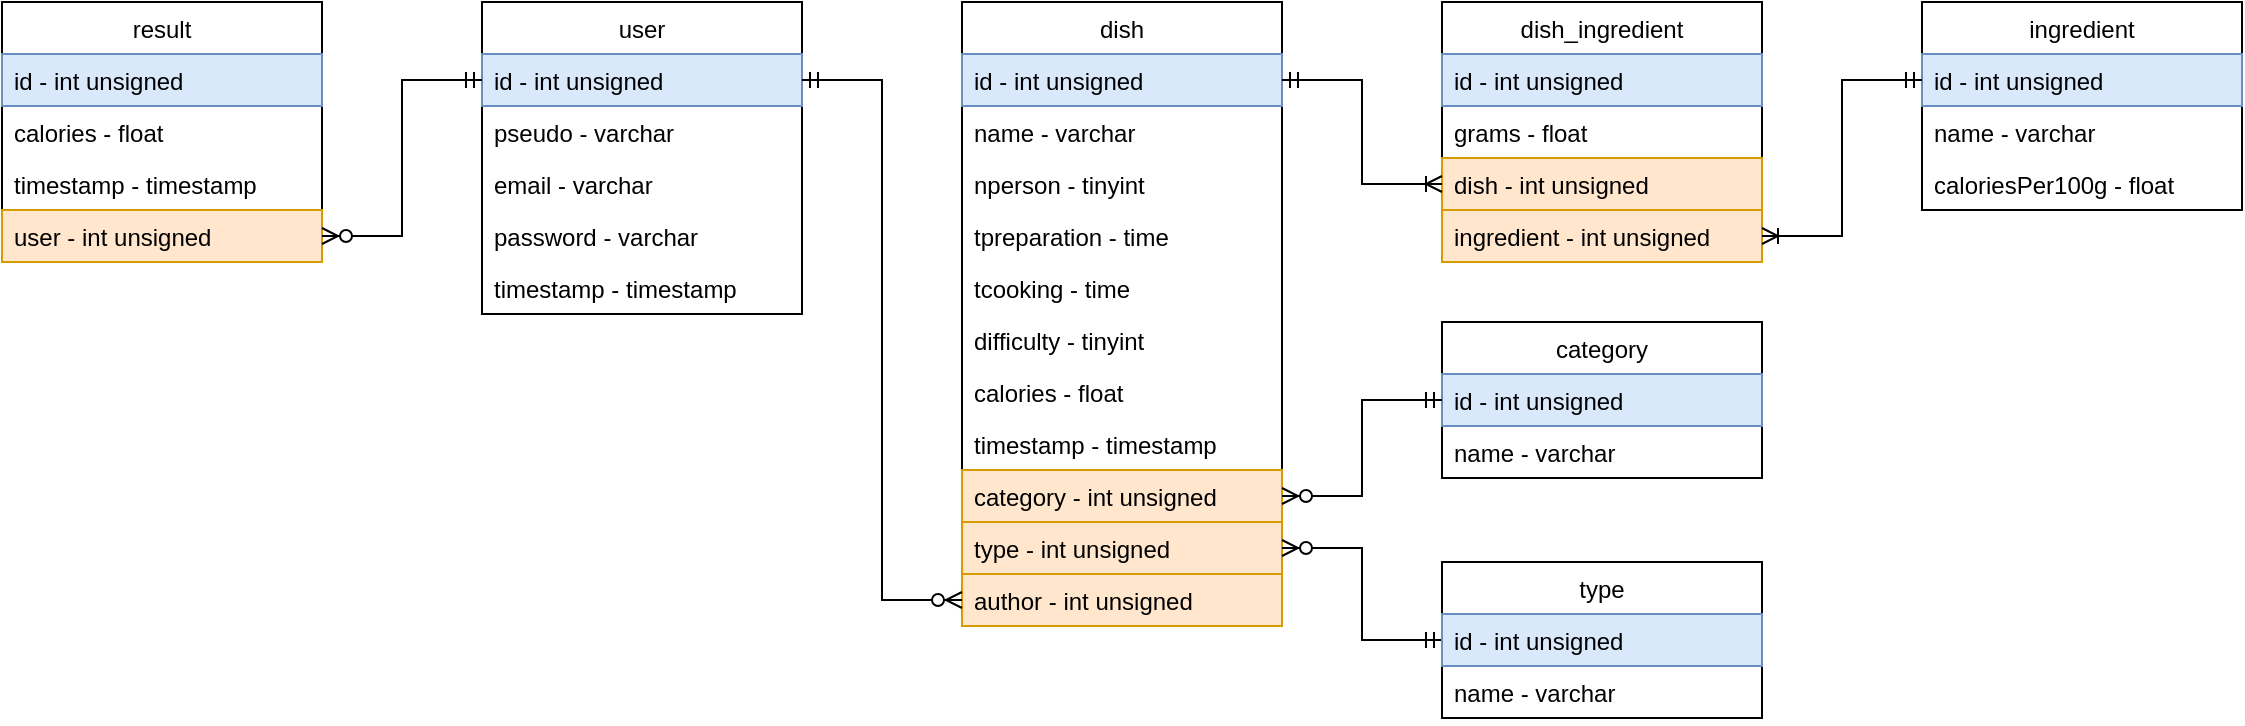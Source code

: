 <mxfile version="12.9.9" type="device"><diagram id="48UYbAcY7Ov-bog92U5c" name="Page-1"><mxGraphModel dx="1673" dy="967" grid="1" gridSize="10" guides="1" tooltips="1" connect="1" arrows="1" fold="1" page="1" pageScale="1" pageWidth="1169" pageHeight="827" math="0" shadow="0"><root><mxCell id="0"/><mxCell id="1" parent="0"/><mxCell id="9CDCevRh5JfHI_1ZqjlR-72" value="" style="group" vertex="1" connectable="0" parent="1"><mxGeometry x="25" y="200" width="1120" height="358" as="geometry"/></mxCell><mxCell id="9CDCevRh5JfHI_1ZqjlR-62" value="" style="group" vertex="1" connectable="0" parent="9CDCevRh5JfHI_1ZqjlR-72"><mxGeometry width="1120" height="358" as="geometry"/></mxCell><mxCell id="9CDCevRh5JfHI_1ZqjlR-7" value="dish" style="swimlane;fontStyle=0;childLayout=stackLayout;horizontal=1;startSize=26;fillColor=none;horizontalStack=0;resizeParent=1;resizeParentMax=0;resizeLast=0;collapsible=1;marginBottom=0;" vertex="1" parent="9CDCevRh5JfHI_1ZqjlR-62"><mxGeometry x="480" width="160" height="312" as="geometry"/></mxCell><mxCell id="9CDCevRh5JfHI_1ZqjlR-8" value="id - int unsigned" style="text;strokeColor=#6c8ebf;fillColor=#dae8fc;align=left;verticalAlign=top;spacingLeft=4;spacingRight=4;overflow=hidden;rotatable=0;points=[[0,0.5],[1,0.5]];portConstraint=eastwest;" vertex="1" parent="9CDCevRh5JfHI_1ZqjlR-7"><mxGeometry y="26" width="160" height="26" as="geometry"/></mxCell><mxCell id="9CDCevRh5JfHI_1ZqjlR-9" value="name - varchar" style="text;strokeColor=none;fillColor=none;align=left;verticalAlign=top;spacingLeft=4;spacingRight=4;overflow=hidden;rotatable=0;points=[[0,0.5],[1,0.5]];portConstraint=eastwest;" vertex="1" parent="9CDCevRh5JfHI_1ZqjlR-7"><mxGeometry y="52" width="160" height="26" as="geometry"/></mxCell><mxCell id="9CDCevRh5JfHI_1ZqjlR-11" value="nperson - tinyint" style="text;strokeColor=none;fillColor=none;align=left;verticalAlign=top;spacingLeft=4;spacingRight=4;overflow=hidden;rotatable=0;points=[[0,0.5],[1,0.5]];portConstraint=eastwest;" vertex="1" parent="9CDCevRh5JfHI_1ZqjlR-7"><mxGeometry y="78" width="160" height="26" as="geometry"/></mxCell><mxCell id="9CDCevRh5JfHI_1ZqjlR-12" value="tpreparation - time" style="text;strokeColor=none;fillColor=none;align=left;verticalAlign=top;spacingLeft=4;spacingRight=4;overflow=hidden;rotatable=0;points=[[0,0.5],[1,0.5]];portConstraint=eastwest;" vertex="1" parent="9CDCevRh5JfHI_1ZqjlR-7"><mxGeometry y="104" width="160" height="26" as="geometry"/></mxCell><mxCell id="9CDCevRh5JfHI_1ZqjlR-13" value="tcooking - time" style="text;strokeColor=none;fillColor=none;align=left;verticalAlign=top;spacingLeft=4;spacingRight=4;overflow=hidden;rotatable=0;points=[[0,0.5],[1,0.5]];portConstraint=eastwest;" vertex="1" parent="9CDCevRh5JfHI_1ZqjlR-7"><mxGeometry y="130" width="160" height="26" as="geometry"/></mxCell><mxCell id="9CDCevRh5JfHI_1ZqjlR-14" value="difficulty - tinyint" style="text;strokeColor=none;fillColor=none;align=left;verticalAlign=top;spacingLeft=4;spacingRight=4;overflow=hidden;rotatable=0;points=[[0,0.5],[1,0.5]];portConstraint=eastwest;" vertex="1" parent="9CDCevRh5JfHI_1ZqjlR-7"><mxGeometry y="156" width="160" height="26" as="geometry"/></mxCell><mxCell id="9CDCevRh5JfHI_1ZqjlR-45" value="calories - float" style="text;strokeColor=none;fillColor=none;align=left;verticalAlign=top;spacingLeft=4;spacingRight=4;overflow=hidden;rotatable=0;points=[[0,0.5],[1,0.5]];portConstraint=eastwest;" vertex="1" parent="9CDCevRh5JfHI_1ZqjlR-7"><mxGeometry y="182" width="160" height="26" as="geometry"/></mxCell><mxCell id="9CDCevRh5JfHI_1ZqjlR-43" value="timestamp - timestamp" style="text;strokeColor=none;fillColor=none;align=left;verticalAlign=top;spacingLeft=4;spacingRight=4;overflow=hidden;rotatable=0;points=[[0,0.5],[1,0.5]];portConstraint=eastwest;" vertex="1" parent="9CDCevRh5JfHI_1ZqjlR-7"><mxGeometry y="208" width="160" height="26" as="geometry"/></mxCell><mxCell id="9CDCevRh5JfHI_1ZqjlR-16" value="category - int unsigned" style="text;strokeColor=#d79b00;fillColor=#ffe6cc;align=left;verticalAlign=top;spacingLeft=4;spacingRight=4;overflow=hidden;rotatable=0;points=[[0,0.5],[1,0.5]];portConstraint=eastwest;" vertex="1" parent="9CDCevRh5JfHI_1ZqjlR-7"><mxGeometry y="234" width="160" height="26" as="geometry"/></mxCell><mxCell id="9CDCevRh5JfHI_1ZqjlR-17" value="type - int unsigned" style="text;strokeColor=#d79b00;fillColor=#ffe6cc;align=left;verticalAlign=top;spacingLeft=4;spacingRight=4;overflow=hidden;rotatable=0;points=[[0,0.5],[1,0.5]];portConstraint=eastwest;" vertex="1" parent="9CDCevRh5JfHI_1ZqjlR-7"><mxGeometry y="260" width="160" height="26" as="geometry"/></mxCell><mxCell id="9CDCevRh5JfHI_1ZqjlR-27" value="author - int unsigned" style="text;strokeColor=#d79b00;fillColor=#ffe6cc;align=left;verticalAlign=top;spacingLeft=4;spacingRight=4;overflow=hidden;rotatable=0;points=[[0,0.5],[1,0.5]];portConstraint=eastwest;" vertex="1" parent="9CDCevRh5JfHI_1ZqjlR-7"><mxGeometry y="286" width="160" height="26" as="geometry"/></mxCell><mxCell id="9CDCevRh5JfHI_1ZqjlR-28" value="dish_ingredient" style="swimlane;fontStyle=0;childLayout=stackLayout;horizontal=1;startSize=26;fillColor=none;horizontalStack=0;resizeParent=1;resizeParentMax=0;resizeLast=0;collapsible=1;marginBottom=0;" vertex="1" parent="9CDCevRh5JfHI_1ZqjlR-62"><mxGeometry x="720" width="160" height="130" as="geometry"/></mxCell><mxCell id="9CDCevRh5JfHI_1ZqjlR-29" value="id - int unsigned" style="text;strokeColor=#6c8ebf;fillColor=#dae8fc;align=left;verticalAlign=top;spacingLeft=4;spacingRight=4;overflow=hidden;rotatable=0;points=[[0,0.5],[1,0.5]];portConstraint=eastwest;" vertex="1" parent="9CDCevRh5JfHI_1ZqjlR-28"><mxGeometry y="26" width="160" height="26" as="geometry"/></mxCell><mxCell id="9CDCevRh5JfHI_1ZqjlR-44" value="grams - float" style="text;align=left;verticalAlign=top;spacingLeft=4;spacingRight=4;overflow=hidden;rotatable=0;points=[[0,0.5],[1,0.5]];portConstraint=eastwest;" vertex="1" parent="9CDCevRh5JfHI_1ZqjlR-28"><mxGeometry y="52" width="160" height="26" as="geometry"/></mxCell><mxCell id="9CDCevRh5JfHI_1ZqjlR-30" value="dish - int unsigned" style="text;strokeColor=#d79b00;fillColor=#ffe6cc;align=left;verticalAlign=top;spacingLeft=4;spacingRight=4;overflow=hidden;rotatable=0;points=[[0,0.5],[1,0.5]];portConstraint=eastwest;" vertex="1" parent="9CDCevRh5JfHI_1ZqjlR-28"><mxGeometry y="78" width="160" height="26" as="geometry"/></mxCell><mxCell id="9CDCevRh5JfHI_1ZqjlR-31" value="ingredient - int unsigned" style="text;strokeColor=#d79b00;fillColor=#ffe6cc;align=left;verticalAlign=top;spacingLeft=4;spacingRight=4;overflow=hidden;rotatable=0;points=[[0,0.5],[1,0.5]];portConstraint=eastwest;" vertex="1" parent="9CDCevRh5JfHI_1ZqjlR-28"><mxGeometry y="104" width="160" height="26" as="geometry"/></mxCell><mxCell id="9CDCevRh5JfHI_1ZqjlR-18" value="ingredient" style="swimlane;fontStyle=0;childLayout=stackLayout;horizontal=1;startSize=26;fillColor=none;horizontalStack=0;resizeParent=1;resizeParentMax=0;resizeLast=0;collapsible=1;marginBottom=0;" vertex="1" parent="9CDCevRh5JfHI_1ZqjlR-62"><mxGeometry x="960" width="160" height="104" as="geometry"/></mxCell><mxCell id="9CDCevRh5JfHI_1ZqjlR-19" value="id - int unsigned" style="text;strokeColor=#6c8ebf;fillColor=#dae8fc;align=left;verticalAlign=top;spacingLeft=4;spacingRight=4;overflow=hidden;rotatable=0;points=[[0,0.5],[1,0.5]];portConstraint=eastwest;" vertex="1" parent="9CDCevRh5JfHI_1ZqjlR-18"><mxGeometry y="26" width="160" height="26" as="geometry"/></mxCell><mxCell id="9CDCevRh5JfHI_1ZqjlR-20" value="name - varchar" style="text;strokeColor=none;fillColor=none;align=left;verticalAlign=top;spacingLeft=4;spacingRight=4;overflow=hidden;rotatable=0;points=[[0,0.5],[1,0.5]];portConstraint=eastwest;" vertex="1" parent="9CDCevRh5JfHI_1ZqjlR-18"><mxGeometry y="52" width="160" height="26" as="geometry"/></mxCell><mxCell id="9CDCevRh5JfHI_1ZqjlR-21" value="caloriesPer100g - float" style="text;strokeColor=none;fillColor=none;align=left;verticalAlign=top;spacingLeft=4;spacingRight=4;overflow=hidden;rotatable=0;points=[[0,0.5],[1,0.5]];portConstraint=eastwest;" vertex="1" parent="9CDCevRh5JfHI_1ZqjlR-18"><mxGeometry y="78" width="160" height="26" as="geometry"/></mxCell><mxCell id="9CDCevRh5JfHI_1ZqjlR-2" value="user" style="swimlane;fontStyle=0;childLayout=stackLayout;horizontal=1;startSize=26;fillColor=none;horizontalStack=0;resizeParent=1;resizeParentMax=0;resizeLast=0;collapsible=1;marginBottom=0;" vertex="1" parent="9CDCevRh5JfHI_1ZqjlR-62"><mxGeometry x="240" width="160" height="156" as="geometry"/></mxCell><mxCell id="9CDCevRh5JfHI_1ZqjlR-3" value="id - int unsigned" style="text;strokeColor=#6c8ebf;fillColor=#dae8fc;align=left;verticalAlign=top;spacingLeft=4;spacingRight=4;overflow=hidden;rotatable=0;points=[[0,0.5],[1,0.5]];portConstraint=eastwest;" vertex="1" parent="9CDCevRh5JfHI_1ZqjlR-2"><mxGeometry y="26" width="160" height="26" as="geometry"/></mxCell><mxCell id="9CDCevRh5JfHI_1ZqjlR-4" value="pseudo - varchar" style="text;strokeColor=none;fillColor=none;align=left;verticalAlign=top;spacingLeft=4;spacingRight=4;overflow=hidden;rotatable=0;points=[[0,0.5],[1,0.5]];portConstraint=eastwest;" vertex="1" parent="9CDCevRh5JfHI_1ZqjlR-2"><mxGeometry y="52" width="160" height="26" as="geometry"/></mxCell><mxCell id="9CDCevRh5JfHI_1ZqjlR-5" value="email - varchar" style="text;strokeColor=none;fillColor=none;align=left;verticalAlign=top;spacingLeft=4;spacingRight=4;overflow=hidden;rotatable=0;points=[[0,0.5],[1,0.5]];portConstraint=eastwest;" vertex="1" parent="9CDCevRh5JfHI_1ZqjlR-2"><mxGeometry y="78" width="160" height="26" as="geometry"/></mxCell><mxCell id="9CDCevRh5JfHI_1ZqjlR-6" value="password - varchar" style="text;strokeColor=none;fillColor=none;align=left;verticalAlign=top;spacingLeft=4;spacingRight=4;overflow=hidden;rotatable=0;points=[[0,0.5],[1,0.5]];portConstraint=eastwest;" vertex="1" parent="9CDCevRh5JfHI_1ZqjlR-2"><mxGeometry y="104" width="160" height="26" as="geometry"/></mxCell><mxCell id="9CDCevRh5JfHI_1ZqjlR-42" value="timestamp - timestamp" style="text;strokeColor=none;fillColor=none;align=left;verticalAlign=top;spacingLeft=4;spacingRight=4;overflow=hidden;rotatable=0;points=[[0,0.5],[1,0.5]];portConstraint=eastwest;" vertex="1" parent="9CDCevRh5JfHI_1ZqjlR-2"><mxGeometry y="130" width="160" height="26" as="geometry"/></mxCell><mxCell id="9CDCevRh5JfHI_1ZqjlR-36" value="result" style="swimlane;fontStyle=0;childLayout=stackLayout;horizontal=1;startSize=26;fillColor=none;horizontalStack=0;resizeParent=1;resizeParentMax=0;resizeLast=0;collapsible=1;marginBottom=0;" vertex="1" parent="9CDCevRh5JfHI_1ZqjlR-62"><mxGeometry width="160" height="130" as="geometry"/></mxCell><mxCell id="9CDCevRh5JfHI_1ZqjlR-37" value="id - int unsigned" style="text;strokeColor=#6c8ebf;fillColor=#dae8fc;align=left;verticalAlign=top;spacingLeft=4;spacingRight=4;overflow=hidden;rotatable=0;points=[[0,0.5],[1,0.5]];portConstraint=eastwest;fontColor=#000000;" vertex="1" parent="9CDCevRh5JfHI_1ZqjlR-36"><mxGeometry y="26" width="160" height="26" as="geometry"/></mxCell><mxCell id="9CDCevRh5JfHI_1ZqjlR-39" value="calories - float" style="text;strokeColor=none;fillColor=none;align=left;verticalAlign=top;spacingLeft=4;spacingRight=4;overflow=hidden;rotatable=0;points=[[0,0.5],[1,0.5]];portConstraint=eastwest;" vertex="1" parent="9CDCevRh5JfHI_1ZqjlR-36"><mxGeometry y="52" width="160" height="26" as="geometry"/></mxCell><mxCell id="9CDCevRh5JfHI_1ZqjlR-40" value="timestamp - timestamp" style="text;strokeColor=none;fillColor=none;align=left;verticalAlign=top;spacingLeft=4;spacingRight=4;overflow=hidden;rotatable=0;points=[[0,0.5],[1,0.5]];portConstraint=eastwest;" vertex="1" parent="9CDCevRh5JfHI_1ZqjlR-36"><mxGeometry y="78" width="160" height="26" as="geometry"/></mxCell><mxCell id="9CDCevRh5JfHI_1ZqjlR-38" value="user - int unsigned" style="text;strokeColor=#d79b00;fillColor=#ffe6cc;align=left;verticalAlign=top;spacingLeft=4;spacingRight=4;overflow=hidden;rotatable=0;points=[[0,0.5],[1,0.5]];portConstraint=eastwest;" vertex="1" parent="9CDCevRh5JfHI_1ZqjlR-36"><mxGeometry y="104" width="160" height="26" as="geometry"/></mxCell><mxCell id="9CDCevRh5JfHI_1ZqjlR-46" style="edgeStyle=orthogonalEdgeStyle;rounded=0;orthogonalLoop=1;jettySize=auto;html=1;exitX=0;exitY=0.5;exitDx=0;exitDy=0;entryX=1;entryY=0.5;entryDx=0;entryDy=0;endArrow=ERzeroToMany;endFill=1;startArrow=ERmandOne;startFill=0;" edge="1" parent="9CDCevRh5JfHI_1ZqjlR-62" source="9CDCevRh5JfHI_1ZqjlR-3" target="9CDCevRh5JfHI_1ZqjlR-38"><mxGeometry relative="1" as="geometry"/></mxCell><mxCell id="9CDCevRh5JfHI_1ZqjlR-47" style="edgeStyle=orthogonalEdgeStyle;rounded=0;orthogonalLoop=1;jettySize=auto;html=1;exitX=1;exitY=0.5;exitDx=0;exitDy=0;entryX=0;entryY=0.5;entryDx=0;entryDy=0;startArrow=ERmandOne;startFill=0;endArrow=ERzeroToMany;endFill=1;" edge="1" parent="9CDCevRh5JfHI_1ZqjlR-62" source="9CDCevRh5JfHI_1ZqjlR-3" target="9CDCevRh5JfHI_1ZqjlR-27"><mxGeometry relative="1" as="geometry"/></mxCell><mxCell id="9CDCevRh5JfHI_1ZqjlR-48" value="category" style="swimlane;fontStyle=0;childLayout=stackLayout;horizontal=1;startSize=26;fillColor=none;horizontalStack=0;resizeParent=1;resizeParentMax=0;resizeLast=0;collapsible=1;marginBottom=0;" vertex="1" parent="9CDCevRh5JfHI_1ZqjlR-62"><mxGeometry x="720" y="160" width="160" height="78" as="geometry"/></mxCell><mxCell id="9CDCevRh5JfHI_1ZqjlR-49" value="id - int unsigned" style="text;strokeColor=#6c8ebf;fillColor=#dae8fc;align=left;verticalAlign=top;spacingLeft=4;spacingRight=4;overflow=hidden;rotatable=0;points=[[0,0.5],[1,0.5]];portConstraint=eastwest;" vertex="1" parent="9CDCevRh5JfHI_1ZqjlR-48"><mxGeometry y="26" width="160" height="26" as="geometry"/></mxCell><mxCell id="9CDCevRh5JfHI_1ZqjlR-50" value="name - varchar" style="text;strokeColor=none;fillColor=none;align=left;verticalAlign=top;spacingLeft=4;spacingRight=4;overflow=hidden;rotatable=0;points=[[0,0.5],[1,0.5]];portConstraint=eastwest;" vertex="1" parent="9CDCevRh5JfHI_1ZqjlR-48"><mxGeometry y="52" width="160" height="26" as="geometry"/></mxCell><mxCell id="9CDCevRh5JfHI_1ZqjlR-56" style="edgeStyle=orthogonalEdgeStyle;rounded=0;orthogonalLoop=1;jettySize=auto;html=1;exitX=0;exitY=0.5;exitDx=0;exitDy=0;entryX=1;entryY=0.5;entryDx=0;entryDy=0;startArrow=ERmandOne;startFill=0;endArrow=ERzeroToMany;endFill=1;" edge="1" parent="9CDCevRh5JfHI_1ZqjlR-62" source="9CDCevRh5JfHI_1ZqjlR-52" target="9CDCevRh5JfHI_1ZqjlR-17"><mxGeometry relative="1" as="geometry"/></mxCell><mxCell id="9CDCevRh5JfHI_1ZqjlR-52" value="type" style="swimlane;fontStyle=0;childLayout=stackLayout;horizontal=1;startSize=26;fillColor=none;horizontalStack=0;resizeParent=1;resizeParentMax=0;resizeLast=0;collapsible=1;marginBottom=0;" vertex="1" parent="9CDCevRh5JfHI_1ZqjlR-62"><mxGeometry x="720" y="280" width="160" height="78" as="geometry"/></mxCell><mxCell id="9CDCevRh5JfHI_1ZqjlR-53" value="id - int unsigned" style="text;strokeColor=#6c8ebf;fillColor=#dae8fc;align=left;verticalAlign=top;spacingLeft=4;spacingRight=4;overflow=hidden;rotatable=0;points=[[0,0.5],[1,0.5]];portConstraint=eastwest;" vertex="1" parent="9CDCevRh5JfHI_1ZqjlR-52"><mxGeometry y="26" width="160" height="26" as="geometry"/></mxCell><mxCell id="9CDCevRh5JfHI_1ZqjlR-54" value="name - varchar" style="text;strokeColor=none;fillColor=none;align=left;verticalAlign=top;spacingLeft=4;spacingRight=4;overflow=hidden;rotatable=0;points=[[0,0.5],[1,0.5]];portConstraint=eastwest;" vertex="1" parent="9CDCevRh5JfHI_1ZqjlR-52"><mxGeometry y="52" width="160" height="26" as="geometry"/></mxCell><mxCell id="9CDCevRh5JfHI_1ZqjlR-57" style="edgeStyle=orthogonalEdgeStyle;rounded=0;orthogonalLoop=1;jettySize=auto;html=1;exitX=0;exitY=0.5;exitDx=0;exitDy=0;entryX=1;entryY=0.5;entryDx=0;entryDy=0;startArrow=ERmandOne;startFill=0;endArrow=ERzeroToMany;endFill=1;" edge="1" parent="9CDCevRh5JfHI_1ZqjlR-62" source="9CDCevRh5JfHI_1ZqjlR-49" target="9CDCevRh5JfHI_1ZqjlR-16"><mxGeometry relative="1" as="geometry"/></mxCell><mxCell id="9CDCevRh5JfHI_1ZqjlR-60" style="edgeStyle=orthogonalEdgeStyle;rounded=0;orthogonalLoop=1;jettySize=auto;html=1;exitX=1;exitY=0.5;exitDx=0;exitDy=0;entryX=0;entryY=0.5;entryDx=0;entryDy=0;startArrow=ERmandOne;startFill=0;endArrow=ERoneToMany;endFill=0;" edge="1" parent="9CDCevRh5JfHI_1ZqjlR-62" source="9CDCevRh5JfHI_1ZqjlR-8" target="9CDCevRh5JfHI_1ZqjlR-30"><mxGeometry relative="1" as="geometry"/></mxCell><mxCell id="9CDCevRh5JfHI_1ZqjlR-61" style="edgeStyle=orthogonalEdgeStyle;rounded=0;orthogonalLoop=1;jettySize=auto;html=1;exitX=0;exitY=0.5;exitDx=0;exitDy=0;entryX=1;entryY=0.5;entryDx=0;entryDy=0;startArrow=ERmandOne;startFill=0;endArrow=ERoneToMany;endFill=0;" edge="1" parent="9CDCevRh5JfHI_1ZqjlR-62" source="9CDCevRh5JfHI_1ZqjlR-19" target="9CDCevRh5JfHI_1ZqjlR-31"><mxGeometry relative="1" as="geometry"/></mxCell></root></mxGraphModel></diagram></mxfile>